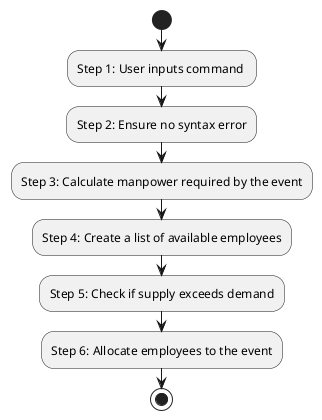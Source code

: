 @startuml
start
:Step 1: User inputs command ;
:Step 2: Ensure no syntax error;
:Step 3: Calculate manpower required by the event;
:Step 4: Create a list of available employees;
:Step 5: Check if supply exceeds demand;
:Step 6: Allocate employees to the event;
stop
@enduml
